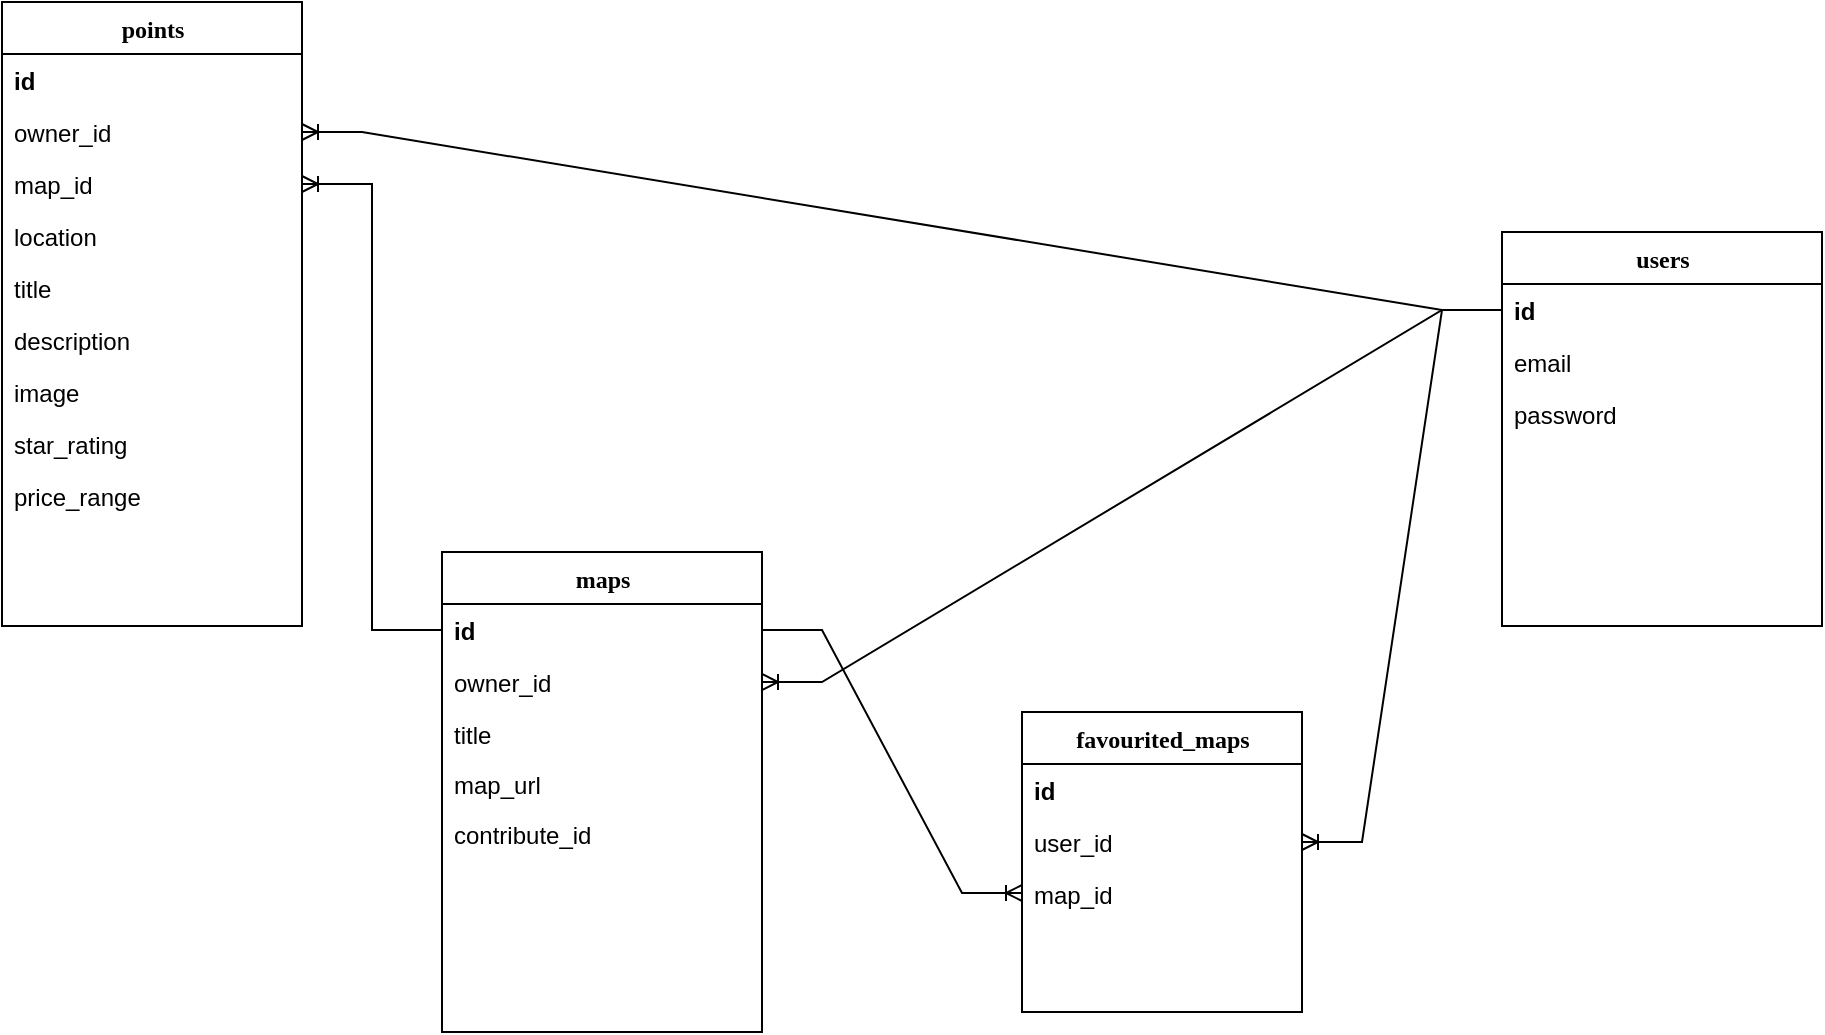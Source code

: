 <mxfile version="20.4.0" type="github">
  <diagram name="Page-1" id="9f46799a-70d6-7492-0946-bef42562c5a5">
    <mxGraphModel dx="1355" dy="773" grid="1" gridSize="10" guides="1" tooltips="1" connect="1" arrows="1" fold="1" page="1" pageScale="1" pageWidth="1100" pageHeight="850" background="none" math="0" shadow="0">
      <root>
        <mxCell id="0" />
        <mxCell id="1" parent="0" />
        <mxCell id="78961159f06e98e8-17" value="maps" style="swimlane;html=1;fontStyle=1;align=center;verticalAlign=top;childLayout=stackLayout;horizontal=1;startSize=26;horizontalStack=0;resizeParent=1;resizeLast=0;collapsible=1;marginBottom=0;swimlaneFillColor=#ffffff;rounded=0;shadow=0;comic=0;labelBackgroundColor=none;strokeWidth=1;fillColor=none;fontFamily=Verdana;fontSize=12" parent="1" vertex="1">
          <mxGeometry x="260" y="340" width="160" height="240" as="geometry" />
        </mxCell>
        <mxCell id="78961159f06e98e8-21" value="&lt;b&gt;id&lt;/b&gt;" style="text;html=1;strokeColor=none;fillColor=none;align=left;verticalAlign=top;spacingLeft=4;spacingRight=4;whiteSpace=wrap;overflow=hidden;rotatable=0;points=[[0,0.5],[1,0.5]];portConstraint=eastwest;" parent="78961159f06e98e8-17" vertex="1">
          <mxGeometry y="26" width="160" height="26" as="geometry" />
        </mxCell>
        <mxCell id="kXnHAjS7ISylMLjzExg_-5" value="owner_id&lt;br&gt;" style="text;html=1;strokeColor=none;fillColor=none;align=left;verticalAlign=top;spacingLeft=4;spacingRight=4;whiteSpace=wrap;overflow=hidden;rotatable=0;points=[[0,0.5],[1,0.5]];portConstraint=eastwest;" parent="78961159f06e98e8-17" vertex="1">
          <mxGeometry y="52" width="160" height="26" as="geometry" />
        </mxCell>
        <mxCell id="kXnHAjS7ISylMLjzExg_-3" value="title" style="text;html=1;strokeColor=none;fillColor=none;align=left;verticalAlign=top;spacingLeft=4;spacingRight=4;whiteSpace=wrap;overflow=hidden;rotatable=0;points=[[0,0.5],[1,0.5]];portConstraint=eastwest;" parent="78961159f06e98e8-17" vertex="1">
          <mxGeometry y="78" width="160" height="25" as="geometry" />
        </mxCell>
        <mxCell id="Kn0JYPEQoNxswcpvaakY-38" value="map_url" style="text;html=1;strokeColor=none;fillColor=none;align=left;verticalAlign=top;spacingLeft=4;spacingRight=4;whiteSpace=wrap;overflow=hidden;rotatable=0;points=[[0,0.5],[1,0.5]];portConstraint=eastwest;" vertex="1" parent="78961159f06e98e8-17">
          <mxGeometry y="103" width="160" height="25" as="geometry" />
        </mxCell>
        <mxCell id="Kn0JYPEQoNxswcpvaakY-43" value="contribute_id" style="text;html=1;strokeColor=none;fillColor=none;align=left;verticalAlign=top;spacingLeft=4;spacingRight=4;whiteSpace=wrap;overflow=hidden;rotatable=0;points=[[0,0.5],[1,0.5]];portConstraint=eastwest;" vertex="1" parent="78961159f06e98e8-17">
          <mxGeometry y="128" width="160" height="25" as="geometry" />
        </mxCell>
        <mxCell id="78961159f06e98e8-43" value="users" style="swimlane;html=1;fontStyle=1;align=center;verticalAlign=top;childLayout=stackLayout;horizontal=1;startSize=26;horizontalStack=0;resizeParent=1;resizeLast=0;collapsible=1;marginBottom=0;swimlaneFillColor=#ffffff;rounded=0;shadow=0;comic=0;labelBackgroundColor=none;strokeWidth=1;fillColor=none;fontFamily=Verdana;fontSize=12" parent="1" vertex="1">
          <mxGeometry x="790" y="180" width="160" height="197" as="geometry" />
        </mxCell>
        <mxCell id="78961159f06e98e8-44" value="&lt;b&gt;id&lt;/b&gt;" style="text;html=1;strokeColor=none;fillColor=none;align=left;verticalAlign=top;spacingLeft=4;spacingRight=4;whiteSpace=wrap;overflow=hidden;rotatable=0;points=[[0,0.5],[1,0.5]];portConstraint=eastwest;" parent="78961159f06e98e8-43" vertex="1">
          <mxGeometry y="26" width="160" height="26" as="geometry" />
        </mxCell>
        <mxCell id="78961159f06e98e8-50" value="email" style="text;html=1;strokeColor=none;fillColor=none;align=left;verticalAlign=top;spacingLeft=4;spacingRight=4;whiteSpace=wrap;overflow=hidden;rotatable=0;points=[[0,0.5],[1,0.5]];portConstraint=eastwest;" parent="78961159f06e98e8-43" vertex="1">
          <mxGeometry y="52" width="160" height="26" as="geometry" />
        </mxCell>
        <mxCell id="kXnHAjS7ISylMLjzExg_-19" value="password" style="text;html=1;strokeColor=none;fillColor=none;align=left;verticalAlign=top;spacingLeft=4;spacingRight=4;whiteSpace=wrap;overflow=hidden;rotatable=0;points=[[0,0.5],[1,0.5]];portConstraint=eastwest;" parent="78961159f06e98e8-43" vertex="1">
          <mxGeometry y="78" width="160" height="26" as="geometry" />
        </mxCell>
        <mxCell id="fzipR2PxVPvllRNMnzD0-16" value="" style="edgeStyle=entityRelationEdgeStyle;fontSize=12;html=1;endArrow=ERoneToMany;rounded=0;exitX=0;exitY=0.5;exitDx=0;exitDy=0;entryX=1;entryY=0.5;entryDx=0;entryDy=0;" parent="1" source="78961159f06e98e8-44" target="kXnHAjS7ISylMLjzExg_-5" edge="1">
          <mxGeometry width="100" height="100" relative="1" as="geometry">
            <mxPoint x="370" y="250" as="sourcePoint" />
            <mxPoint x="470" y="150" as="targetPoint" />
          </mxGeometry>
        </mxCell>
        <mxCell id="fzipR2PxVPvllRNMnzD0-17" value="points" style="swimlane;html=1;fontStyle=1;align=center;verticalAlign=top;childLayout=stackLayout;horizontal=1;startSize=26;horizontalStack=0;resizeParent=1;resizeLast=0;collapsible=1;marginBottom=0;swimlaneFillColor=#ffffff;rounded=0;shadow=0;comic=0;labelBackgroundColor=none;strokeWidth=1;fillColor=none;fontFamily=Verdana;fontSize=12" parent="1" vertex="1">
          <mxGeometry x="40" y="65" width="150" height="312" as="geometry" />
        </mxCell>
        <mxCell id="fzipR2PxVPvllRNMnzD0-21" value="id" style="text;html=1;strokeColor=none;fillColor=none;align=left;verticalAlign=top;spacingLeft=4;spacingRight=4;whiteSpace=wrap;overflow=hidden;rotatable=0;points=[[0,0.5],[1,0.5]];portConstraint=eastwest;fontStyle=1" parent="fzipR2PxVPvllRNMnzD0-17" vertex="1">
          <mxGeometry y="26" width="150" height="26" as="geometry" />
        </mxCell>
        <mxCell id="kXnHAjS7ISylMLjzExg_-16" value="owner_id" style="text;html=1;strokeColor=none;fillColor=none;align=left;verticalAlign=top;spacingLeft=4;spacingRight=4;whiteSpace=wrap;overflow=hidden;rotatable=0;points=[[0,0.5],[1,0.5]];portConstraint=eastwest;" parent="fzipR2PxVPvllRNMnzD0-17" vertex="1">
          <mxGeometry y="52" width="150" height="26" as="geometry" />
        </mxCell>
        <mxCell id="kXnHAjS7ISylMLjzExg_-24" value="map_id" style="text;html=1;strokeColor=none;fillColor=none;align=left;verticalAlign=top;spacingLeft=4;spacingRight=4;whiteSpace=wrap;overflow=hidden;rotatable=0;points=[[0,0.5],[1,0.5]];portConstraint=eastwest;" parent="fzipR2PxVPvllRNMnzD0-17" vertex="1">
          <mxGeometry y="78" width="150" height="26" as="geometry" />
        </mxCell>
        <mxCell id="kXnHAjS7ISylMLjzExg_-17" value="location&lt;br&gt;" style="text;html=1;strokeColor=none;fillColor=none;align=left;verticalAlign=top;spacingLeft=4;spacingRight=4;whiteSpace=wrap;overflow=hidden;rotatable=0;points=[[0,0.5],[1,0.5]];portConstraint=eastwest;" parent="fzipR2PxVPvllRNMnzD0-17" vertex="1">
          <mxGeometry y="104" width="150" height="26" as="geometry" />
        </mxCell>
        <mxCell id="78961159f06e98e8-23" value="title" style="text;html=1;strokeColor=none;fillColor=none;align=left;verticalAlign=top;spacingLeft=4;spacingRight=4;whiteSpace=wrap;overflow=hidden;rotatable=0;points=[[0,0.5],[1,0.5]];portConstraint=eastwest;" parent="fzipR2PxVPvllRNMnzD0-17" vertex="1">
          <mxGeometry y="130" width="150" height="26" as="geometry" />
        </mxCell>
        <mxCell id="fzipR2PxVPvllRNMnzD0-22" value="description" style="text;html=1;strokeColor=none;fillColor=none;align=left;verticalAlign=top;spacingLeft=4;spacingRight=4;whiteSpace=wrap;overflow=hidden;rotatable=0;points=[[0,0.5],[1,0.5]];portConstraint=eastwest;" parent="fzipR2PxVPvllRNMnzD0-17" vertex="1">
          <mxGeometry y="156" width="150" height="26" as="geometry" />
        </mxCell>
        <mxCell id="fzipR2PxVPvllRNMnzD0-1" value="image" style="text;html=1;strokeColor=none;fillColor=none;align=left;verticalAlign=top;spacingLeft=4;spacingRight=4;whiteSpace=wrap;overflow=hidden;rotatable=0;points=[[0,0.5],[1,0.5]];portConstraint=eastwest;" parent="fzipR2PxVPvllRNMnzD0-17" vertex="1">
          <mxGeometry y="182" width="150" height="26" as="geometry" />
        </mxCell>
        <mxCell id="kXnHAjS7ISylMLjzExg_-14" value="star_rating" style="text;html=1;strokeColor=none;fillColor=none;align=left;verticalAlign=top;spacingLeft=4;spacingRight=4;whiteSpace=wrap;overflow=hidden;rotatable=0;points=[[0,0.5],[1,0.5]];portConstraint=eastwest;" parent="fzipR2PxVPvllRNMnzD0-17" vertex="1">
          <mxGeometry y="208" width="150" height="26" as="geometry" />
        </mxCell>
        <mxCell id="kXnHAjS7ISylMLjzExg_-15" value="price_range" style="text;html=1;strokeColor=none;fillColor=none;align=left;verticalAlign=top;spacingLeft=4;spacingRight=4;whiteSpace=wrap;overflow=hidden;rotatable=0;points=[[0,0.5],[1,0.5]];portConstraint=eastwest;" parent="fzipR2PxVPvllRNMnzD0-17" vertex="1">
          <mxGeometry y="234" width="150" height="26" as="geometry" />
        </mxCell>
        <mxCell id="fzipR2PxVPvllRNMnzD0-25" value="" style="edgeStyle=elbowEdgeStyle;fontSize=12;html=1;endArrow=ERoneToMany;startArrow=none;rounded=0;endFill=0;startFill=0;entryX=1;entryY=0.5;entryDx=0;entryDy=0;exitX=0;exitY=0.5;exitDx=0;exitDy=0;" parent="1" source="78961159f06e98e8-21" target="kXnHAjS7ISylMLjzExg_-24" edge="1">
          <mxGeometry width="100" height="100" relative="1" as="geometry">
            <mxPoint x="390" y="310" as="sourcePoint" />
            <mxPoint x="310" y="320" as="targetPoint" />
            <Array as="points" />
          </mxGeometry>
        </mxCell>
        <mxCell id="Kn0JYPEQoNxswcpvaakY-18" value="" style="edgeStyle=entityRelationEdgeStyle;fontSize=12;html=1;endArrow=ERoneToMany;rounded=0;entryX=1;entryY=0.5;entryDx=0;entryDy=0;" edge="1" parent="1" source="78961159f06e98e8-44" target="kXnHAjS7ISylMLjzExg_-16">
          <mxGeometry width="100" height="100" relative="1" as="geometry">
            <mxPoint x="360" y="350" as="sourcePoint" />
            <mxPoint x="460" y="250" as="targetPoint" />
          </mxGeometry>
        </mxCell>
        <mxCell id="Kn0JYPEQoNxswcpvaakY-22" value="favourited_maps" style="swimlane;html=1;fontStyle=1;align=center;verticalAlign=top;childLayout=stackLayout;horizontal=1;startSize=26;horizontalStack=0;resizeParent=1;resizeLast=0;collapsible=1;marginBottom=0;swimlaneFillColor=#ffffff;rounded=0;shadow=0;comic=0;labelBackgroundColor=none;strokeWidth=1;fillColor=none;fontFamily=Verdana;fontSize=12" vertex="1" parent="1">
          <mxGeometry x="550" y="420" width="140" height="150" as="geometry" />
        </mxCell>
        <mxCell id="Kn0JYPEQoNxswcpvaakY-23" value="&lt;b&gt;id&lt;/b&gt;" style="text;html=1;strokeColor=none;fillColor=none;align=left;verticalAlign=top;spacingLeft=4;spacingRight=4;whiteSpace=wrap;overflow=hidden;rotatable=0;points=[[0,0.5],[1,0.5]];portConstraint=eastwest;" vertex="1" parent="Kn0JYPEQoNxswcpvaakY-22">
          <mxGeometry y="26" width="140" height="26" as="geometry" />
        </mxCell>
        <mxCell id="Kn0JYPEQoNxswcpvaakY-24" value="user_id" style="text;html=1;strokeColor=none;fillColor=none;align=left;verticalAlign=top;spacingLeft=4;spacingRight=4;whiteSpace=wrap;overflow=hidden;rotatable=0;points=[[0,0.5],[1,0.5]];portConstraint=eastwest;" vertex="1" parent="Kn0JYPEQoNxswcpvaakY-22">
          <mxGeometry y="52" width="140" height="26" as="geometry" />
        </mxCell>
        <mxCell id="Kn0JYPEQoNxswcpvaakY-25" value="map_id" style="text;html=1;strokeColor=none;fillColor=none;align=left;verticalAlign=top;spacingLeft=4;spacingRight=4;whiteSpace=wrap;overflow=hidden;rotatable=0;points=[[0,0.5],[1,0.5]];portConstraint=eastwest;" vertex="1" parent="Kn0JYPEQoNxswcpvaakY-22">
          <mxGeometry y="78" width="140" height="25" as="geometry" />
        </mxCell>
        <mxCell id="Kn0JYPEQoNxswcpvaakY-26" value="" style="edgeStyle=entityRelationEdgeStyle;fontSize=12;html=1;endArrow=ERoneToMany;rounded=0;exitX=0;exitY=0.5;exitDx=0;exitDy=0;" edge="1" parent="1" source="78961159f06e98e8-44" target="Kn0JYPEQoNxswcpvaakY-24">
          <mxGeometry width="100" height="100" relative="1" as="geometry">
            <mxPoint x="500" y="360" as="sourcePoint" />
            <mxPoint x="600" y="260" as="targetPoint" />
          </mxGeometry>
        </mxCell>
        <mxCell id="Kn0JYPEQoNxswcpvaakY-27" value="" style="edgeStyle=entityRelationEdgeStyle;fontSize=12;html=1;endArrow=ERoneToMany;rounded=0;exitX=1;exitY=0.5;exitDx=0;exitDy=0;" edge="1" parent="1" source="78961159f06e98e8-21" target="Kn0JYPEQoNxswcpvaakY-25">
          <mxGeometry width="100" height="100" relative="1" as="geometry">
            <mxPoint x="460" y="540" as="sourcePoint" />
            <mxPoint x="600" y="260" as="targetPoint" />
          </mxGeometry>
        </mxCell>
      </root>
    </mxGraphModel>
  </diagram>
</mxfile>
